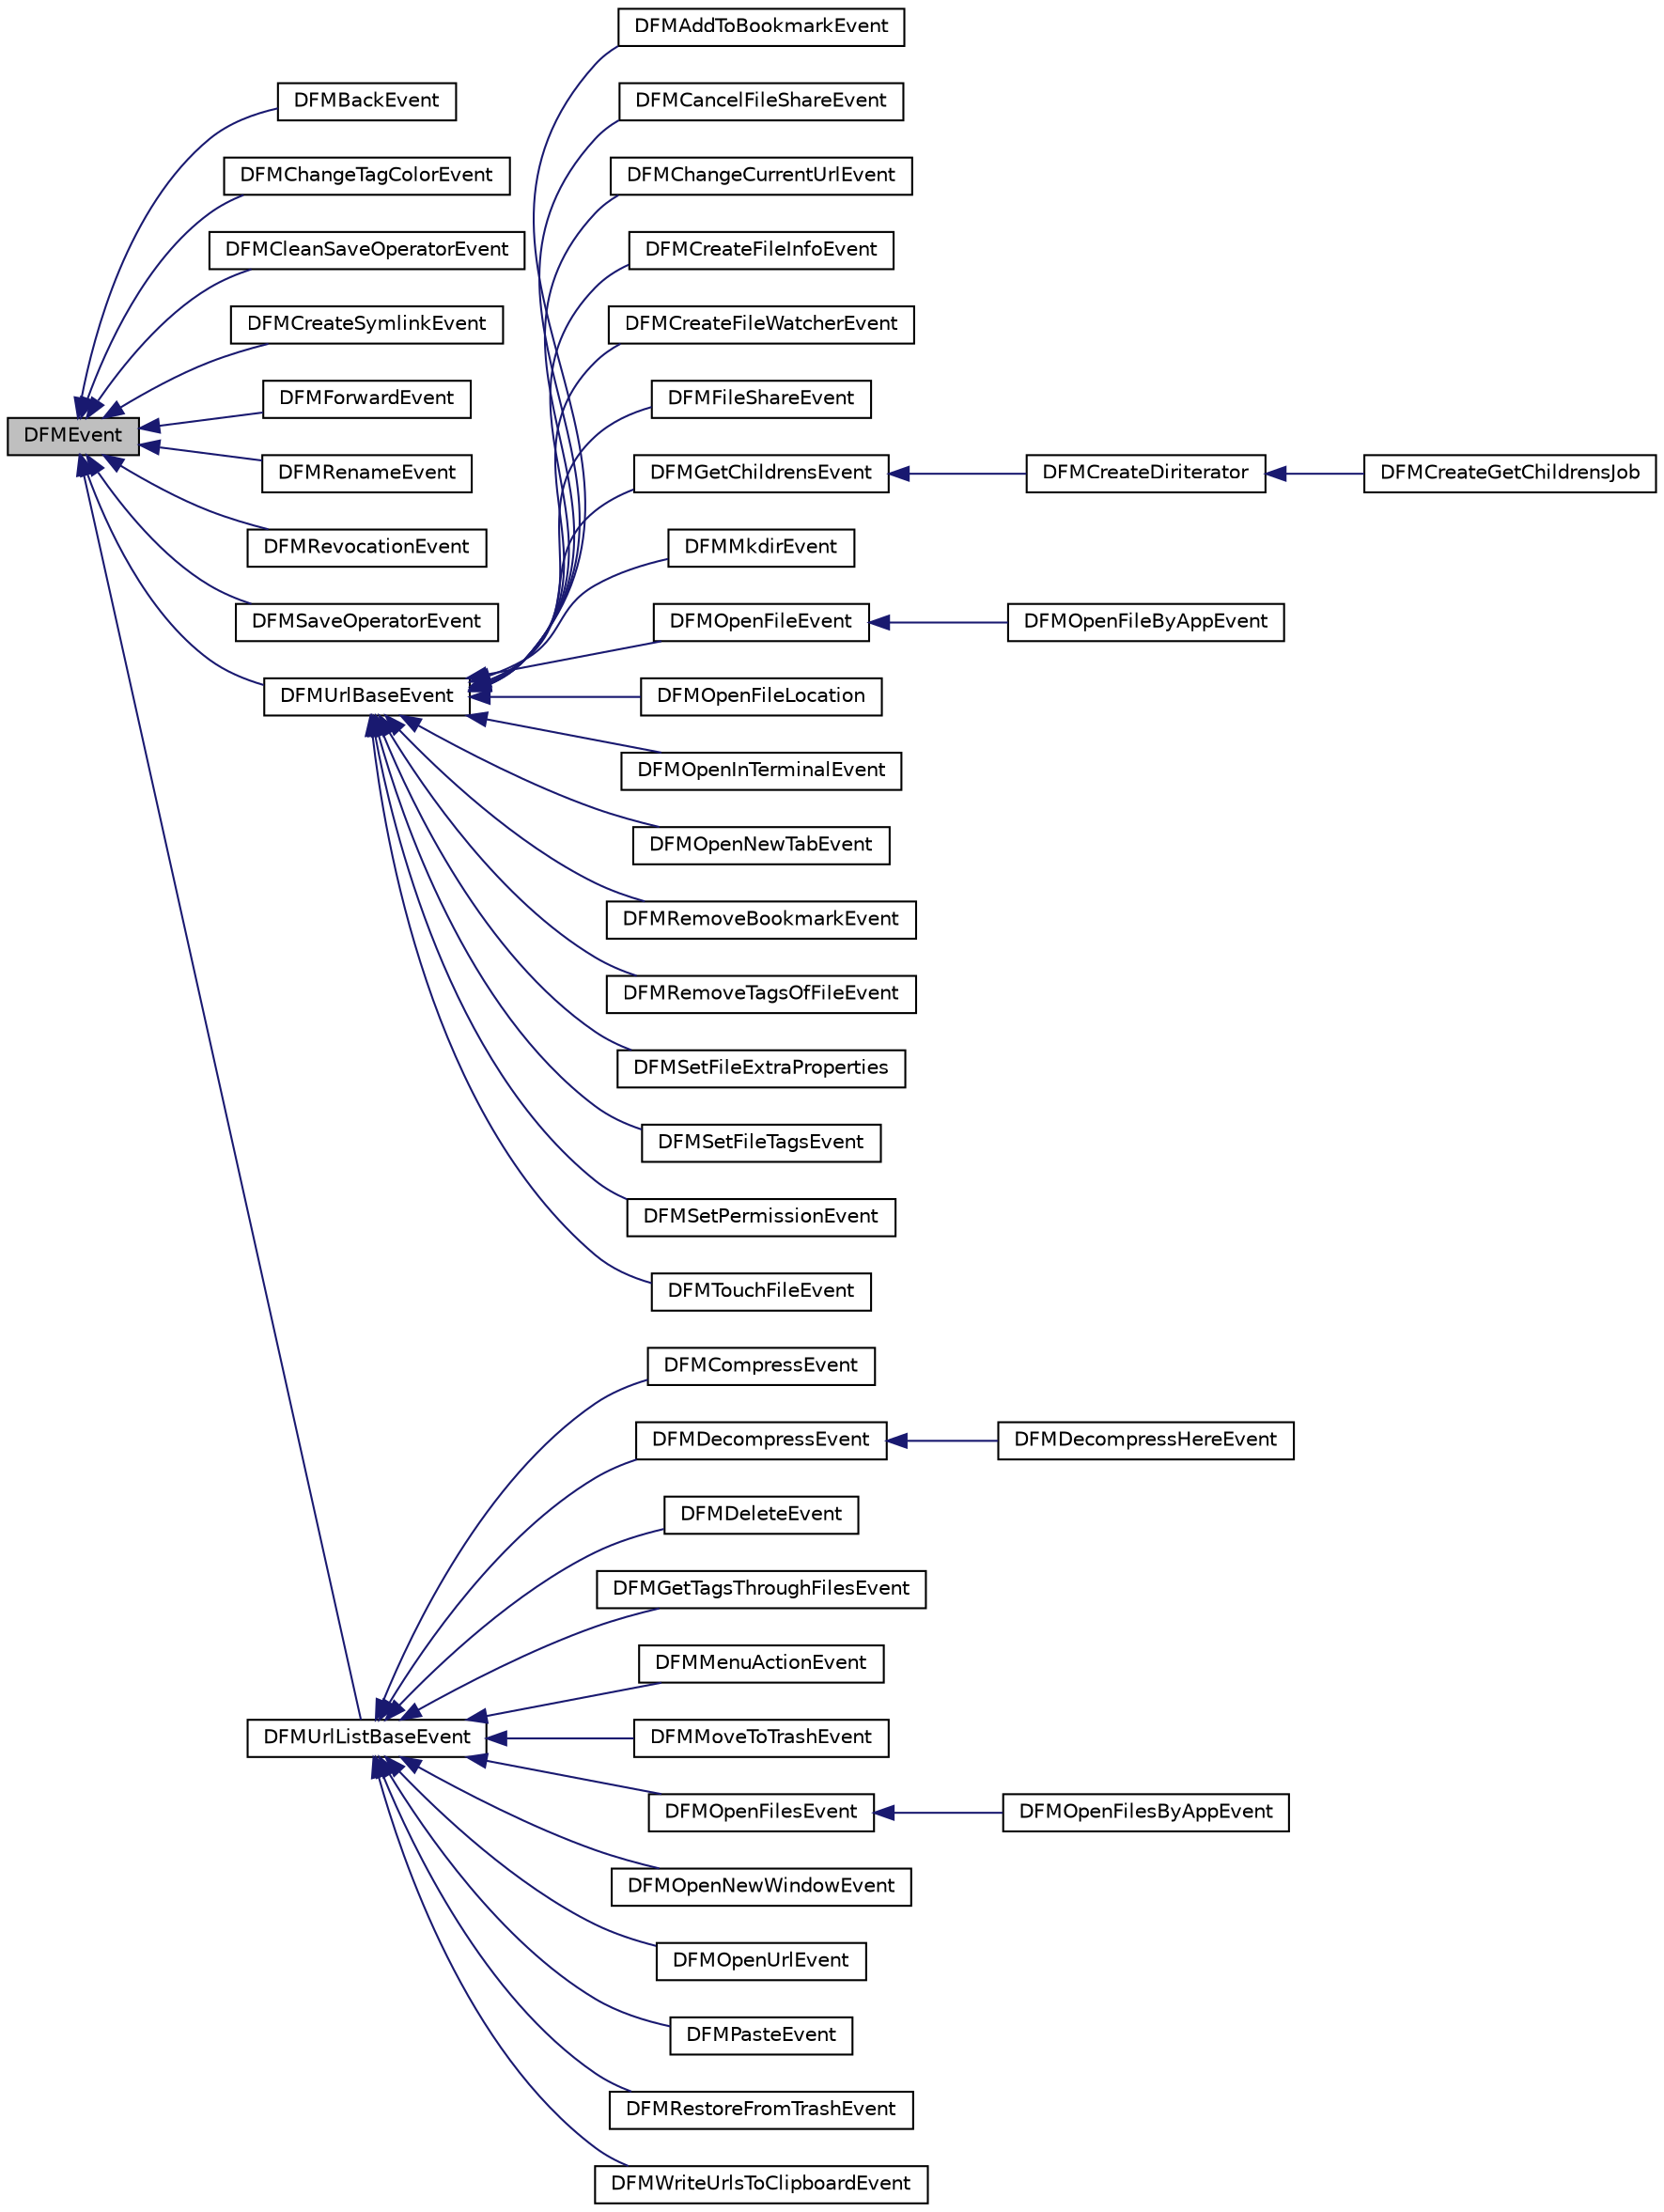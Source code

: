 digraph "DFMEvent"
{
  edge [fontname="Helvetica",fontsize="10",labelfontname="Helvetica",labelfontsize="10"];
  node [fontname="Helvetica",fontsize="10",shape=record];
  rankdir="LR";
  Node0 [label="DFMEvent",height=0.2,width=0.4,color="black", fillcolor="grey75", style="filled", fontcolor="black"];
  Node0 -> Node1 [dir="back",color="midnightblue",fontsize="10",style="solid",fontname="Helvetica"];
  Node1 [label="DFMBackEvent",height=0.2,width=0.4,color="black", fillcolor="white", style="filled",URL="$class_d_f_m_back_event.html"];
  Node0 -> Node2 [dir="back",color="midnightblue",fontsize="10",style="solid",fontname="Helvetica"];
  Node2 [label="DFMChangeTagColorEvent",height=0.2,width=0.4,color="black", fillcolor="white", style="filled",URL="$class_d_f_m_change_tag_color_event.html"];
  Node0 -> Node3 [dir="back",color="midnightblue",fontsize="10",style="solid",fontname="Helvetica"];
  Node3 [label="DFMCleanSaveOperatorEvent",height=0.2,width=0.4,color="black", fillcolor="white", style="filled",URL="$class_d_f_m_clean_save_operator_event.html"];
  Node0 -> Node4 [dir="back",color="midnightblue",fontsize="10",style="solid",fontname="Helvetica"];
  Node4 [label="DFMCreateSymlinkEvent",height=0.2,width=0.4,color="black", fillcolor="white", style="filled",URL="$class_d_f_m_create_symlink_event.html"];
  Node0 -> Node5 [dir="back",color="midnightblue",fontsize="10",style="solid",fontname="Helvetica"];
  Node5 [label="DFMForwardEvent",height=0.2,width=0.4,color="black", fillcolor="white", style="filled",URL="$class_d_f_m_forward_event.html"];
  Node0 -> Node6 [dir="back",color="midnightblue",fontsize="10",style="solid",fontname="Helvetica"];
  Node6 [label="DFMRenameEvent",height=0.2,width=0.4,color="black", fillcolor="white", style="filled",URL="$class_d_f_m_rename_event.html"];
  Node0 -> Node7 [dir="back",color="midnightblue",fontsize="10",style="solid",fontname="Helvetica"];
  Node7 [label="DFMRevocationEvent",height=0.2,width=0.4,color="black", fillcolor="white", style="filled",URL="$class_d_f_m_revocation_event.html"];
  Node0 -> Node8 [dir="back",color="midnightblue",fontsize="10",style="solid",fontname="Helvetica"];
  Node8 [label="DFMSaveOperatorEvent",height=0.2,width=0.4,color="black", fillcolor="white", style="filled",URL="$class_d_f_m_save_operator_event.html"];
  Node0 -> Node9 [dir="back",color="midnightblue",fontsize="10",style="solid",fontname="Helvetica"];
  Node9 [label="DFMUrlBaseEvent",height=0.2,width=0.4,color="black", fillcolor="white", style="filled",URL="$class_d_f_m_url_base_event.html"];
  Node9 -> Node10 [dir="back",color="midnightblue",fontsize="10",style="solid",fontname="Helvetica"];
  Node10 [label="DFMAddToBookmarkEvent",height=0.2,width=0.4,color="black", fillcolor="white", style="filled",URL="$class_d_f_m_add_to_bookmark_event.html"];
  Node9 -> Node11 [dir="back",color="midnightblue",fontsize="10",style="solid",fontname="Helvetica"];
  Node11 [label="DFMCancelFileShareEvent",height=0.2,width=0.4,color="black", fillcolor="white", style="filled",URL="$class_d_f_m_cancel_file_share_event.html"];
  Node9 -> Node12 [dir="back",color="midnightblue",fontsize="10",style="solid",fontname="Helvetica"];
  Node12 [label="DFMChangeCurrentUrlEvent",height=0.2,width=0.4,color="black", fillcolor="white", style="filled",URL="$class_d_f_m_change_current_url_event.html"];
  Node9 -> Node13 [dir="back",color="midnightblue",fontsize="10",style="solid",fontname="Helvetica"];
  Node13 [label="DFMCreateFileInfoEvent",height=0.2,width=0.4,color="black", fillcolor="white", style="filled",URL="$class_d_f_m_create_file_info_event.html"];
  Node9 -> Node14 [dir="back",color="midnightblue",fontsize="10",style="solid",fontname="Helvetica"];
  Node14 [label="DFMCreateFileWatcherEvent",height=0.2,width=0.4,color="black", fillcolor="white", style="filled",URL="$class_d_f_m_create_file_watcher_event.html"];
  Node9 -> Node15 [dir="back",color="midnightblue",fontsize="10",style="solid",fontname="Helvetica"];
  Node15 [label="DFMFileShareEvent",height=0.2,width=0.4,color="black", fillcolor="white", style="filled",URL="$class_d_f_m_file_share_event.html"];
  Node9 -> Node16 [dir="back",color="midnightblue",fontsize="10",style="solid",fontname="Helvetica"];
  Node16 [label="DFMGetChildrensEvent",height=0.2,width=0.4,color="black", fillcolor="white", style="filled",URL="$class_d_f_m_get_childrens_event.html"];
  Node16 -> Node17 [dir="back",color="midnightblue",fontsize="10",style="solid",fontname="Helvetica"];
  Node17 [label="DFMCreateDiriterator",height=0.2,width=0.4,color="black", fillcolor="white", style="filled",URL="$class_d_f_m_create_diriterator.html"];
  Node17 -> Node18 [dir="back",color="midnightblue",fontsize="10",style="solid",fontname="Helvetica"];
  Node18 [label="DFMCreateGetChildrensJob",height=0.2,width=0.4,color="black", fillcolor="white", style="filled",URL="$class_d_f_m_create_get_childrens_job.html"];
  Node9 -> Node19 [dir="back",color="midnightblue",fontsize="10",style="solid",fontname="Helvetica"];
  Node19 [label="DFMMkdirEvent",height=0.2,width=0.4,color="black", fillcolor="white", style="filled",URL="$class_d_f_m_mkdir_event.html"];
  Node9 -> Node20 [dir="back",color="midnightblue",fontsize="10",style="solid",fontname="Helvetica"];
  Node20 [label="DFMOpenFileEvent",height=0.2,width=0.4,color="black", fillcolor="white", style="filled",URL="$class_d_f_m_open_file_event.html"];
  Node20 -> Node21 [dir="back",color="midnightblue",fontsize="10",style="solid",fontname="Helvetica"];
  Node21 [label="DFMOpenFileByAppEvent",height=0.2,width=0.4,color="black", fillcolor="white", style="filled",URL="$class_d_f_m_open_file_by_app_event.html"];
  Node9 -> Node22 [dir="back",color="midnightblue",fontsize="10",style="solid",fontname="Helvetica"];
  Node22 [label="DFMOpenFileLocation",height=0.2,width=0.4,color="black", fillcolor="white", style="filled",URL="$class_d_f_m_open_file_location.html"];
  Node9 -> Node23 [dir="back",color="midnightblue",fontsize="10",style="solid",fontname="Helvetica"];
  Node23 [label="DFMOpenInTerminalEvent",height=0.2,width=0.4,color="black", fillcolor="white", style="filled",URL="$class_d_f_m_open_in_terminal_event.html"];
  Node9 -> Node24 [dir="back",color="midnightblue",fontsize="10",style="solid",fontname="Helvetica"];
  Node24 [label="DFMOpenNewTabEvent",height=0.2,width=0.4,color="black", fillcolor="white", style="filled",URL="$class_d_f_m_open_new_tab_event.html"];
  Node9 -> Node25 [dir="back",color="midnightblue",fontsize="10",style="solid",fontname="Helvetica"];
  Node25 [label="DFMRemoveBookmarkEvent",height=0.2,width=0.4,color="black", fillcolor="white", style="filled",URL="$class_d_f_m_remove_bookmark_event.html"];
  Node9 -> Node26 [dir="back",color="midnightblue",fontsize="10",style="solid",fontname="Helvetica"];
  Node26 [label="DFMRemoveTagsOfFileEvent",height=0.2,width=0.4,color="black", fillcolor="white", style="filled",URL="$class_d_f_m_remove_tags_of_file_event.html"];
  Node9 -> Node27 [dir="back",color="midnightblue",fontsize="10",style="solid",fontname="Helvetica"];
  Node27 [label="DFMSetFileExtraProperties",height=0.2,width=0.4,color="black", fillcolor="white", style="filled",URL="$class_d_f_m_set_file_extra_properties.html"];
  Node9 -> Node28 [dir="back",color="midnightblue",fontsize="10",style="solid",fontname="Helvetica"];
  Node28 [label="DFMSetFileTagsEvent",height=0.2,width=0.4,color="black", fillcolor="white", style="filled",URL="$class_d_f_m_set_file_tags_event.html"];
  Node9 -> Node29 [dir="back",color="midnightblue",fontsize="10",style="solid",fontname="Helvetica"];
  Node29 [label="DFMSetPermissionEvent",height=0.2,width=0.4,color="black", fillcolor="white", style="filled",URL="$class_d_f_m_set_permission_event.html"];
  Node9 -> Node30 [dir="back",color="midnightblue",fontsize="10",style="solid",fontname="Helvetica"];
  Node30 [label="DFMTouchFileEvent",height=0.2,width=0.4,color="black", fillcolor="white", style="filled",URL="$class_d_f_m_touch_file_event.html"];
  Node0 -> Node31 [dir="back",color="midnightblue",fontsize="10",style="solid",fontname="Helvetica"];
  Node31 [label="DFMUrlListBaseEvent",height=0.2,width=0.4,color="black", fillcolor="white", style="filled",URL="$class_d_f_m_url_list_base_event.html"];
  Node31 -> Node32 [dir="back",color="midnightblue",fontsize="10",style="solid",fontname="Helvetica"];
  Node32 [label="DFMCompressEvent",height=0.2,width=0.4,color="black", fillcolor="white", style="filled",URL="$class_d_f_m_compress_event.html"];
  Node31 -> Node33 [dir="back",color="midnightblue",fontsize="10",style="solid",fontname="Helvetica"];
  Node33 [label="DFMDecompressEvent",height=0.2,width=0.4,color="black", fillcolor="white", style="filled",URL="$class_d_f_m_decompress_event.html"];
  Node33 -> Node34 [dir="back",color="midnightblue",fontsize="10",style="solid",fontname="Helvetica"];
  Node34 [label="DFMDecompressHereEvent",height=0.2,width=0.4,color="black", fillcolor="white", style="filled",URL="$class_d_f_m_decompress_here_event.html"];
  Node31 -> Node35 [dir="back",color="midnightblue",fontsize="10",style="solid",fontname="Helvetica"];
  Node35 [label="DFMDeleteEvent",height=0.2,width=0.4,color="black", fillcolor="white", style="filled",URL="$class_d_f_m_delete_event.html"];
  Node31 -> Node36 [dir="back",color="midnightblue",fontsize="10",style="solid",fontname="Helvetica"];
  Node36 [label="DFMGetTagsThroughFilesEvent",height=0.2,width=0.4,color="black", fillcolor="white", style="filled",URL="$class_d_f_m_get_tags_through_files_event.html"];
  Node31 -> Node37 [dir="back",color="midnightblue",fontsize="10",style="solid",fontname="Helvetica"];
  Node37 [label="DFMMenuActionEvent",height=0.2,width=0.4,color="black", fillcolor="white", style="filled",URL="$class_d_f_m_menu_action_event.html"];
  Node31 -> Node38 [dir="back",color="midnightblue",fontsize="10",style="solid",fontname="Helvetica"];
  Node38 [label="DFMMoveToTrashEvent",height=0.2,width=0.4,color="black", fillcolor="white", style="filled",URL="$class_d_f_m_move_to_trash_event.html"];
  Node31 -> Node39 [dir="back",color="midnightblue",fontsize="10",style="solid",fontname="Helvetica"];
  Node39 [label="DFMOpenFilesEvent",height=0.2,width=0.4,color="black", fillcolor="white", style="filled",URL="$class_d_f_m_open_files_event.html"];
  Node39 -> Node40 [dir="back",color="midnightblue",fontsize="10",style="solid",fontname="Helvetica"];
  Node40 [label="DFMOpenFilesByAppEvent",height=0.2,width=0.4,color="black", fillcolor="white", style="filled",URL="$class_d_f_m_open_files_by_app_event.html"];
  Node31 -> Node41 [dir="back",color="midnightblue",fontsize="10",style="solid",fontname="Helvetica"];
  Node41 [label="DFMOpenNewWindowEvent",height=0.2,width=0.4,color="black", fillcolor="white", style="filled",URL="$class_d_f_m_open_new_window_event.html"];
  Node31 -> Node42 [dir="back",color="midnightblue",fontsize="10",style="solid",fontname="Helvetica"];
  Node42 [label="DFMOpenUrlEvent",height=0.2,width=0.4,color="black", fillcolor="white", style="filled",URL="$class_d_f_m_open_url_event.html"];
  Node31 -> Node43 [dir="back",color="midnightblue",fontsize="10",style="solid",fontname="Helvetica"];
  Node43 [label="DFMPasteEvent",height=0.2,width=0.4,color="black", fillcolor="white", style="filled",URL="$class_d_f_m_paste_event.html"];
  Node31 -> Node44 [dir="back",color="midnightblue",fontsize="10",style="solid",fontname="Helvetica"];
  Node44 [label="DFMRestoreFromTrashEvent",height=0.2,width=0.4,color="black", fillcolor="white", style="filled",URL="$class_d_f_m_restore_from_trash_event.html"];
  Node31 -> Node45 [dir="back",color="midnightblue",fontsize="10",style="solid",fontname="Helvetica"];
  Node45 [label="DFMWriteUrlsToClipboardEvent",height=0.2,width=0.4,color="black", fillcolor="white", style="filled",URL="$class_d_f_m_write_urls_to_clipboard_event.html"];
}
